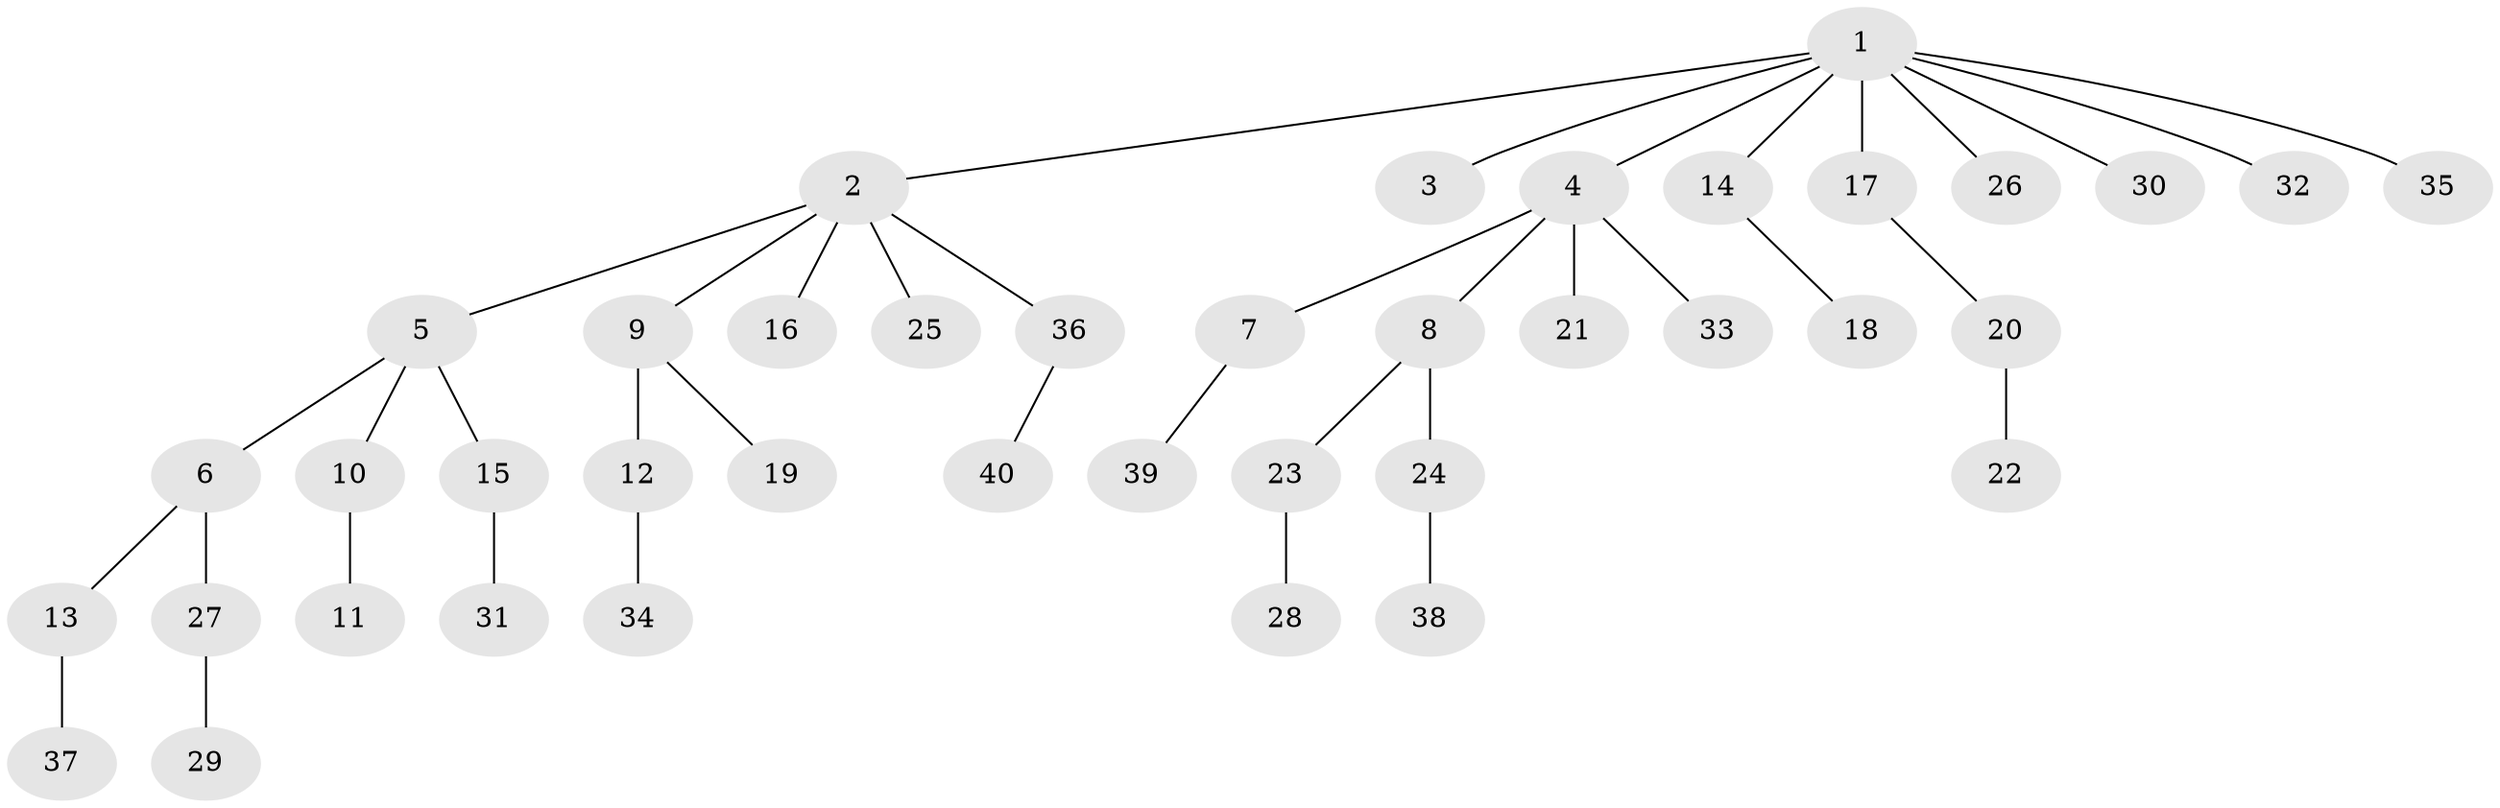// original degree distribution, {9: 0.012658227848101266, 7: 0.012658227848101266, 2: 0.22784810126582278, 6: 0.02531645569620253, 5: 0.012658227848101266, 4: 0.02531645569620253, 3: 0.11392405063291139, 8: 0.012658227848101266, 1: 0.5569620253164557}
// Generated by graph-tools (version 1.1) at 2025/36/03/09/25 02:36:47]
// undirected, 40 vertices, 39 edges
graph export_dot {
graph [start="1"]
  node [color=gray90,style=filled];
  1;
  2;
  3;
  4;
  5;
  6;
  7;
  8;
  9;
  10;
  11;
  12;
  13;
  14;
  15;
  16;
  17;
  18;
  19;
  20;
  21;
  22;
  23;
  24;
  25;
  26;
  27;
  28;
  29;
  30;
  31;
  32;
  33;
  34;
  35;
  36;
  37;
  38;
  39;
  40;
  1 -- 2 [weight=1.0];
  1 -- 3 [weight=1.0];
  1 -- 4 [weight=1.0];
  1 -- 14 [weight=1.0];
  1 -- 17 [weight=1.0];
  1 -- 26 [weight=1.0];
  1 -- 30 [weight=1.0];
  1 -- 32 [weight=1.0];
  1 -- 35 [weight=1.0];
  2 -- 5 [weight=1.0];
  2 -- 9 [weight=1.0];
  2 -- 16 [weight=1.0];
  2 -- 25 [weight=1.0];
  2 -- 36 [weight=1.0];
  4 -- 7 [weight=1.0];
  4 -- 8 [weight=1.0];
  4 -- 21 [weight=1.0];
  4 -- 33 [weight=1.0];
  5 -- 6 [weight=1.0];
  5 -- 10 [weight=1.0];
  5 -- 15 [weight=1.0];
  6 -- 13 [weight=1.0];
  6 -- 27 [weight=1.0];
  7 -- 39 [weight=1.0];
  8 -- 23 [weight=1.0];
  8 -- 24 [weight=5.0];
  9 -- 12 [weight=1.0];
  9 -- 19 [weight=1.0];
  10 -- 11 [weight=1.0];
  12 -- 34 [weight=2.0];
  13 -- 37 [weight=2.0];
  14 -- 18 [weight=1.0];
  15 -- 31 [weight=1.0];
  17 -- 20 [weight=1.0];
  20 -- 22 [weight=4.0];
  23 -- 28 [weight=1.0];
  24 -- 38 [weight=1.0];
  27 -- 29 [weight=1.0];
  36 -- 40 [weight=1.0];
}
